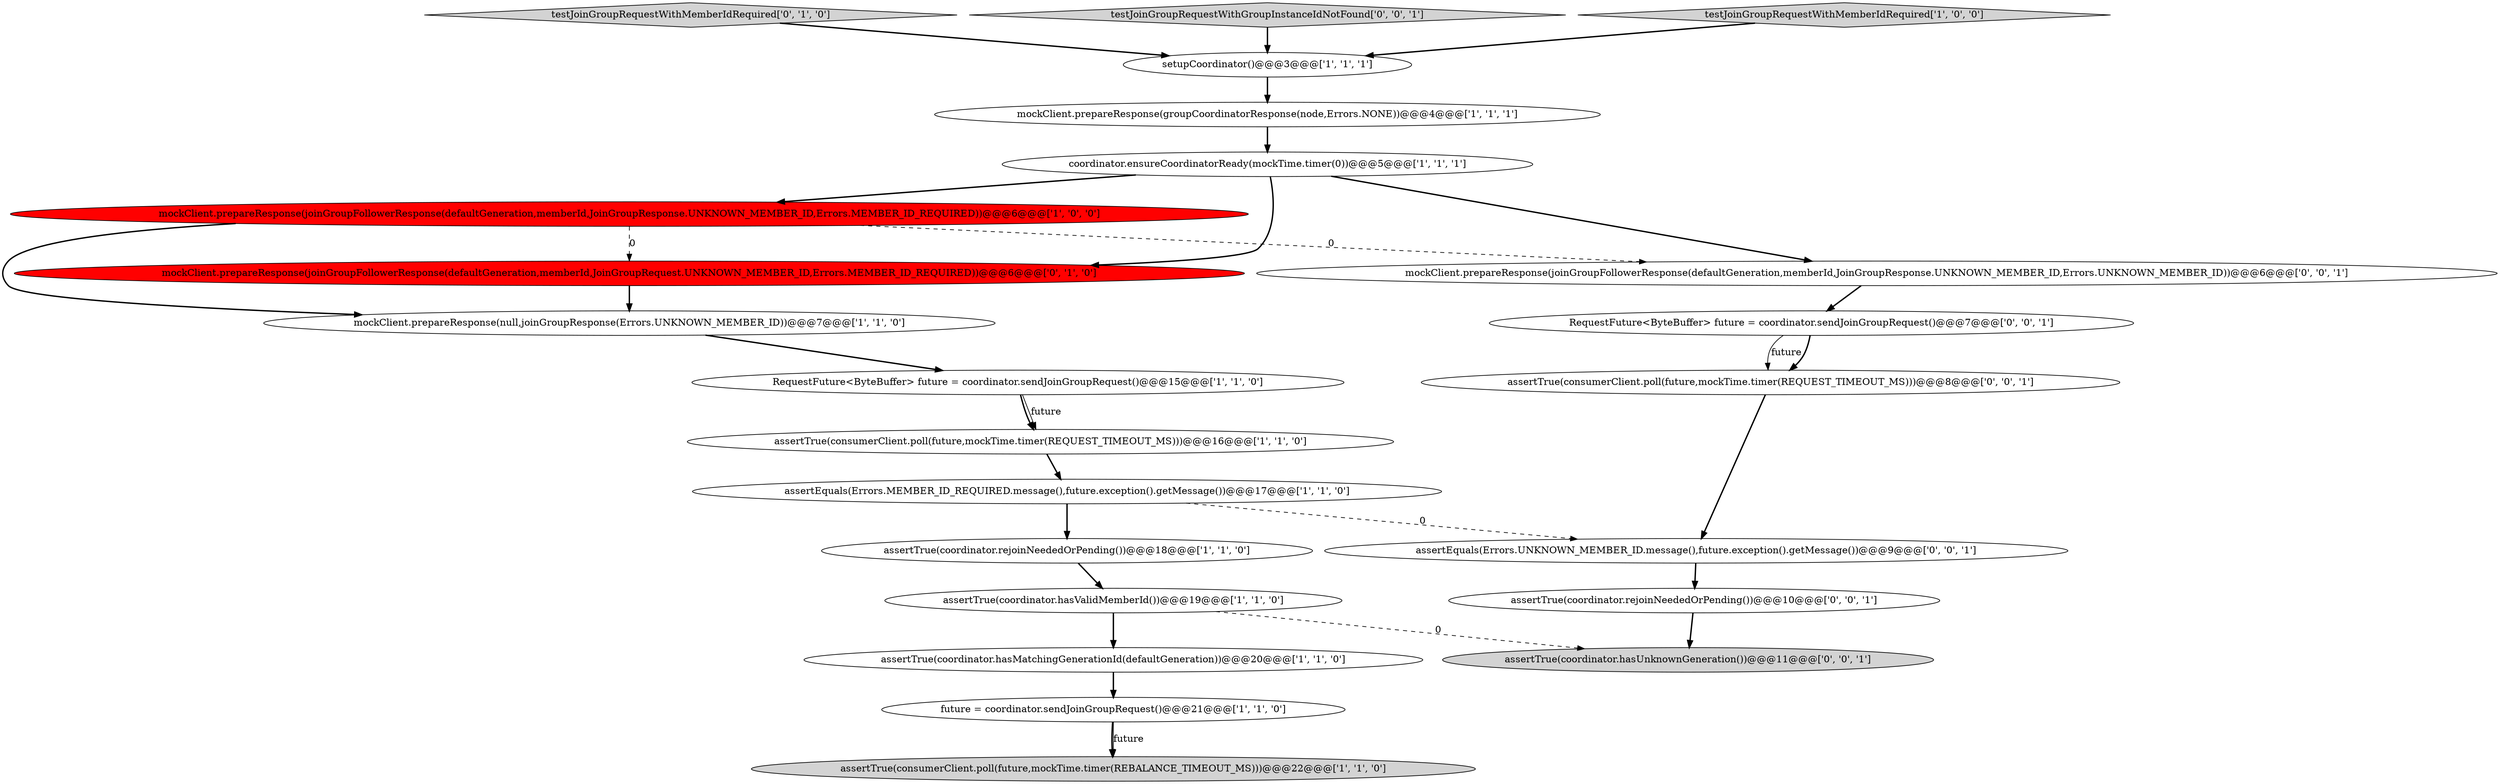 digraph {
7 [style = filled, label = "future = coordinator.sendJoinGroupRequest()@@@21@@@['1', '1', '0']", fillcolor = white, shape = ellipse image = "AAA0AAABBB1BBB"];
14 [style = filled, label = "testJoinGroupRequestWithMemberIdRequired['0', '1', '0']", fillcolor = lightgray, shape = diamond image = "AAA0AAABBB2BBB"];
12 [style = filled, label = "mockClient.prepareResponse(groupCoordinatorResponse(node,Errors.NONE))@@@4@@@['1', '1', '1']", fillcolor = white, shape = ellipse image = "AAA0AAABBB1BBB"];
8 [style = filled, label = "mockClient.prepareResponse(joinGroupFollowerResponse(defaultGeneration,memberId,JoinGroupResponse.UNKNOWN_MEMBER_ID,Errors.MEMBER_ID_REQUIRED))@@@6@@@['1', '0', '0']", fillcolor = red, shape = ellipse image = "AAA1AAABBB1BBB"];
0 [style = filled, label = "coordinator.ensureCoordinatorReady(mockTime.timer(0))@@@5@@@['1', '1', '1']", fillcolor = white, shape = ellipse image = "AAA0AAABBB1BBB"];
6 [style = filled, label = "mockClient.prepareResponse(null,joinGroupResponse(Errors.UNKNOWN_MEMBER_ID))@@@7@@@['1', '1', '0']", fillcolor = white, shape = ellipse image = "AAA0AAABBB1BBB"];
15 [style = filled, label = "mockClient.prepareResponse(joinGroupFollowerResponse(defaultGeneration,memberId,JoinGroupRequest.UNKNOWN_MEMBER_ID,Errors.MEMBER_ID_REQUIRED))@@@6@@@['0', '1', '0']", fillcolor = red, shape = ellipse image = "AAA1AAABBB2BBB"];
4 [style = filled, label = "assertTrue(coordinator.hasMatchingGenerationId(defaultGeneration))@@@20@@@['1', '1', '0']", fillcolor = white, shape = ellipse image = "AAA0AAABBB1BBB"];
20 [style = filled, label = "RequestFuture<ByteBuffer> future = coordinator.sendJoinGroupRequest()@@@7@@@['0', '0', '1']", fillcolor = white, shape = ellipse image = "AAA0AAABBB3BBB"];
16 [style = filled, label = "assertEquals(Errors.UNKNOWN_MEMBER_ID.message(),future.exception().getMessage())@@@9@@@['0', '0', '1']", fillcolor = white, shape = ellipse image = "AAA0AAABBB3BBB"];
5 [style = filled, label = "assertTrue(consumerClient.poll(future,mockTime.timer(REQUEST_TIMEOUT_MS)))@@@16@@@['1', '1', '0']", fillcolor = white, shape = ellipse image = "AAA0AAABBB1BBB"];
2 [style = filled, label = "setupCoordinator()@@@3@@@['1', '1', '1']", fillcolor = white, shape = ellipse image = "AAA0AAABBB1BBB"];
13 [style = filled, label = "assertTrue(coordinator.rejoinNeededOrPending())@@@18@@@['1', '1', '0']", fillcolor = white, shape = ellipse image = "AAA0AAABBB1BBB"];
21 [style = filled, label = "assertTrue(coordinator.hasUnknownGeneration())@@@11@@@['0', '0', '1']", fillcolor = lightgray, shape = ellipse image = "AAA0AAABBB3BBB"];
19 [style = filled, label = "testJoinGroupRequestWithGroupInstanceIdNotFound['0', '0', '1']", fillcolor = lightgray, shape = diamond image = "AAA0AAABBB3BBB"];
9 [style = filled, label = "assertTrue(consumerClient.poll(future,mockTime.timer(REBALANCE_TIMEOUT_MS)))@@@22@@@['1', '1', '0']", fillcolor = lightgray, shape = ellipse image = "AAA0AAABBB1BBB"];
10 [style = filled, label = "assertTrue(coordinator.hasValidMemberId())@@@19@@@['1', '1', '0']", fillcolor = white, shape = ellipse image = "AAA0AAABBB1BBB"];
22 [style = filled, label = "assertTrue(consumerClient.poll(future,mockTime.timer(REQUEST_TIMEOUT_MS)))@@@8@@@['0', '0', '1']", fillcolor = white, shape = ellipse image = "AAA0AAABBB3BBB"];
1 [style = filled, label = "testJoinGroupRequestWithMemberIdRequired['1', '0', '0']", fillcolor = lightgray, shape = diamond image = "AAA0AAABBB1BBB"];
17 [style = filled, label = "assertTrue(coordinator.rejoinNeededOrPending())@@@10@@@['0', '0', '1']", fillcolor = white, shape = ellipse image = "AAA0AAABBB3BBB"];
11 [style = filled, label = "RequestFuture<ByteBuffer> future = coordinator.sendJoinGroupRequest()@@@15@@@['1', '1', '0']", fillcolor = white, shape = ellipse image = "AAA0AAABBB1BBB"];
3 [style = filled, label = "assertEquals(Errors.MEMBER_ID_REQUIRED.message(),future.exception().getMessage())@@@17@@@['1', '1', '0']", fillcolor = white, shape = ellipse image = "AAA0AAABBB1BBB"];
18 [style = filled, label = "mockClient.prepareResponse(joinGroupFollowerResponse(defaultGeneration,memberId,JoinGroupResponse.UNKNOWN_MEMBER_ID,Errors.UNKNOWN_MEMBER_ID))@@@6@@@['0', '0', '1']", fillcolor = white, shape = ellipse image = "AAA0AAABBB3BBB"];
5->3 [style = bold, label=""];
13->10 [style = bold, label=""];
10->21 [style = dashed, label="0"];
22->16 [style = bold, label=""];
20->22 [style = solid, label="future"];
8->15 [style = dashed, label="0"];
8->6 [style = bold, label=""];
15->6 [style = bold, label=""];
19->2 [style = bold, label=""];
16->17 [style = bold, label=""];
12->0 [style = bold, label=""];
0->15 [style = bold, label=""];
4->7 [style = bold, label=""];
2->12 [style = bold, label=""];
20->22 [style = bold, label=""];
7->9 [style = bold, label=""];
11->5 [style = bold, label=""];
18->20 [style = bold, label=""];
11->5 [style = solid, label="future"];
6->11 [style = bold, label=""];
0->8 [style = bold, label=""];
10->4 [style = bold, label=""];
3->13 [style = bold, label=""];
0->18 [style = bold, label=""];
8->18 [style = dashed, label="0"];
1->2 [style = bold, label=""];
14->2 [style = bold, label=""];
7->9 [style = solid, label="future"];
17->21 [style = bold, label=""];
3->16 [style = dashed, label="0"];
}
